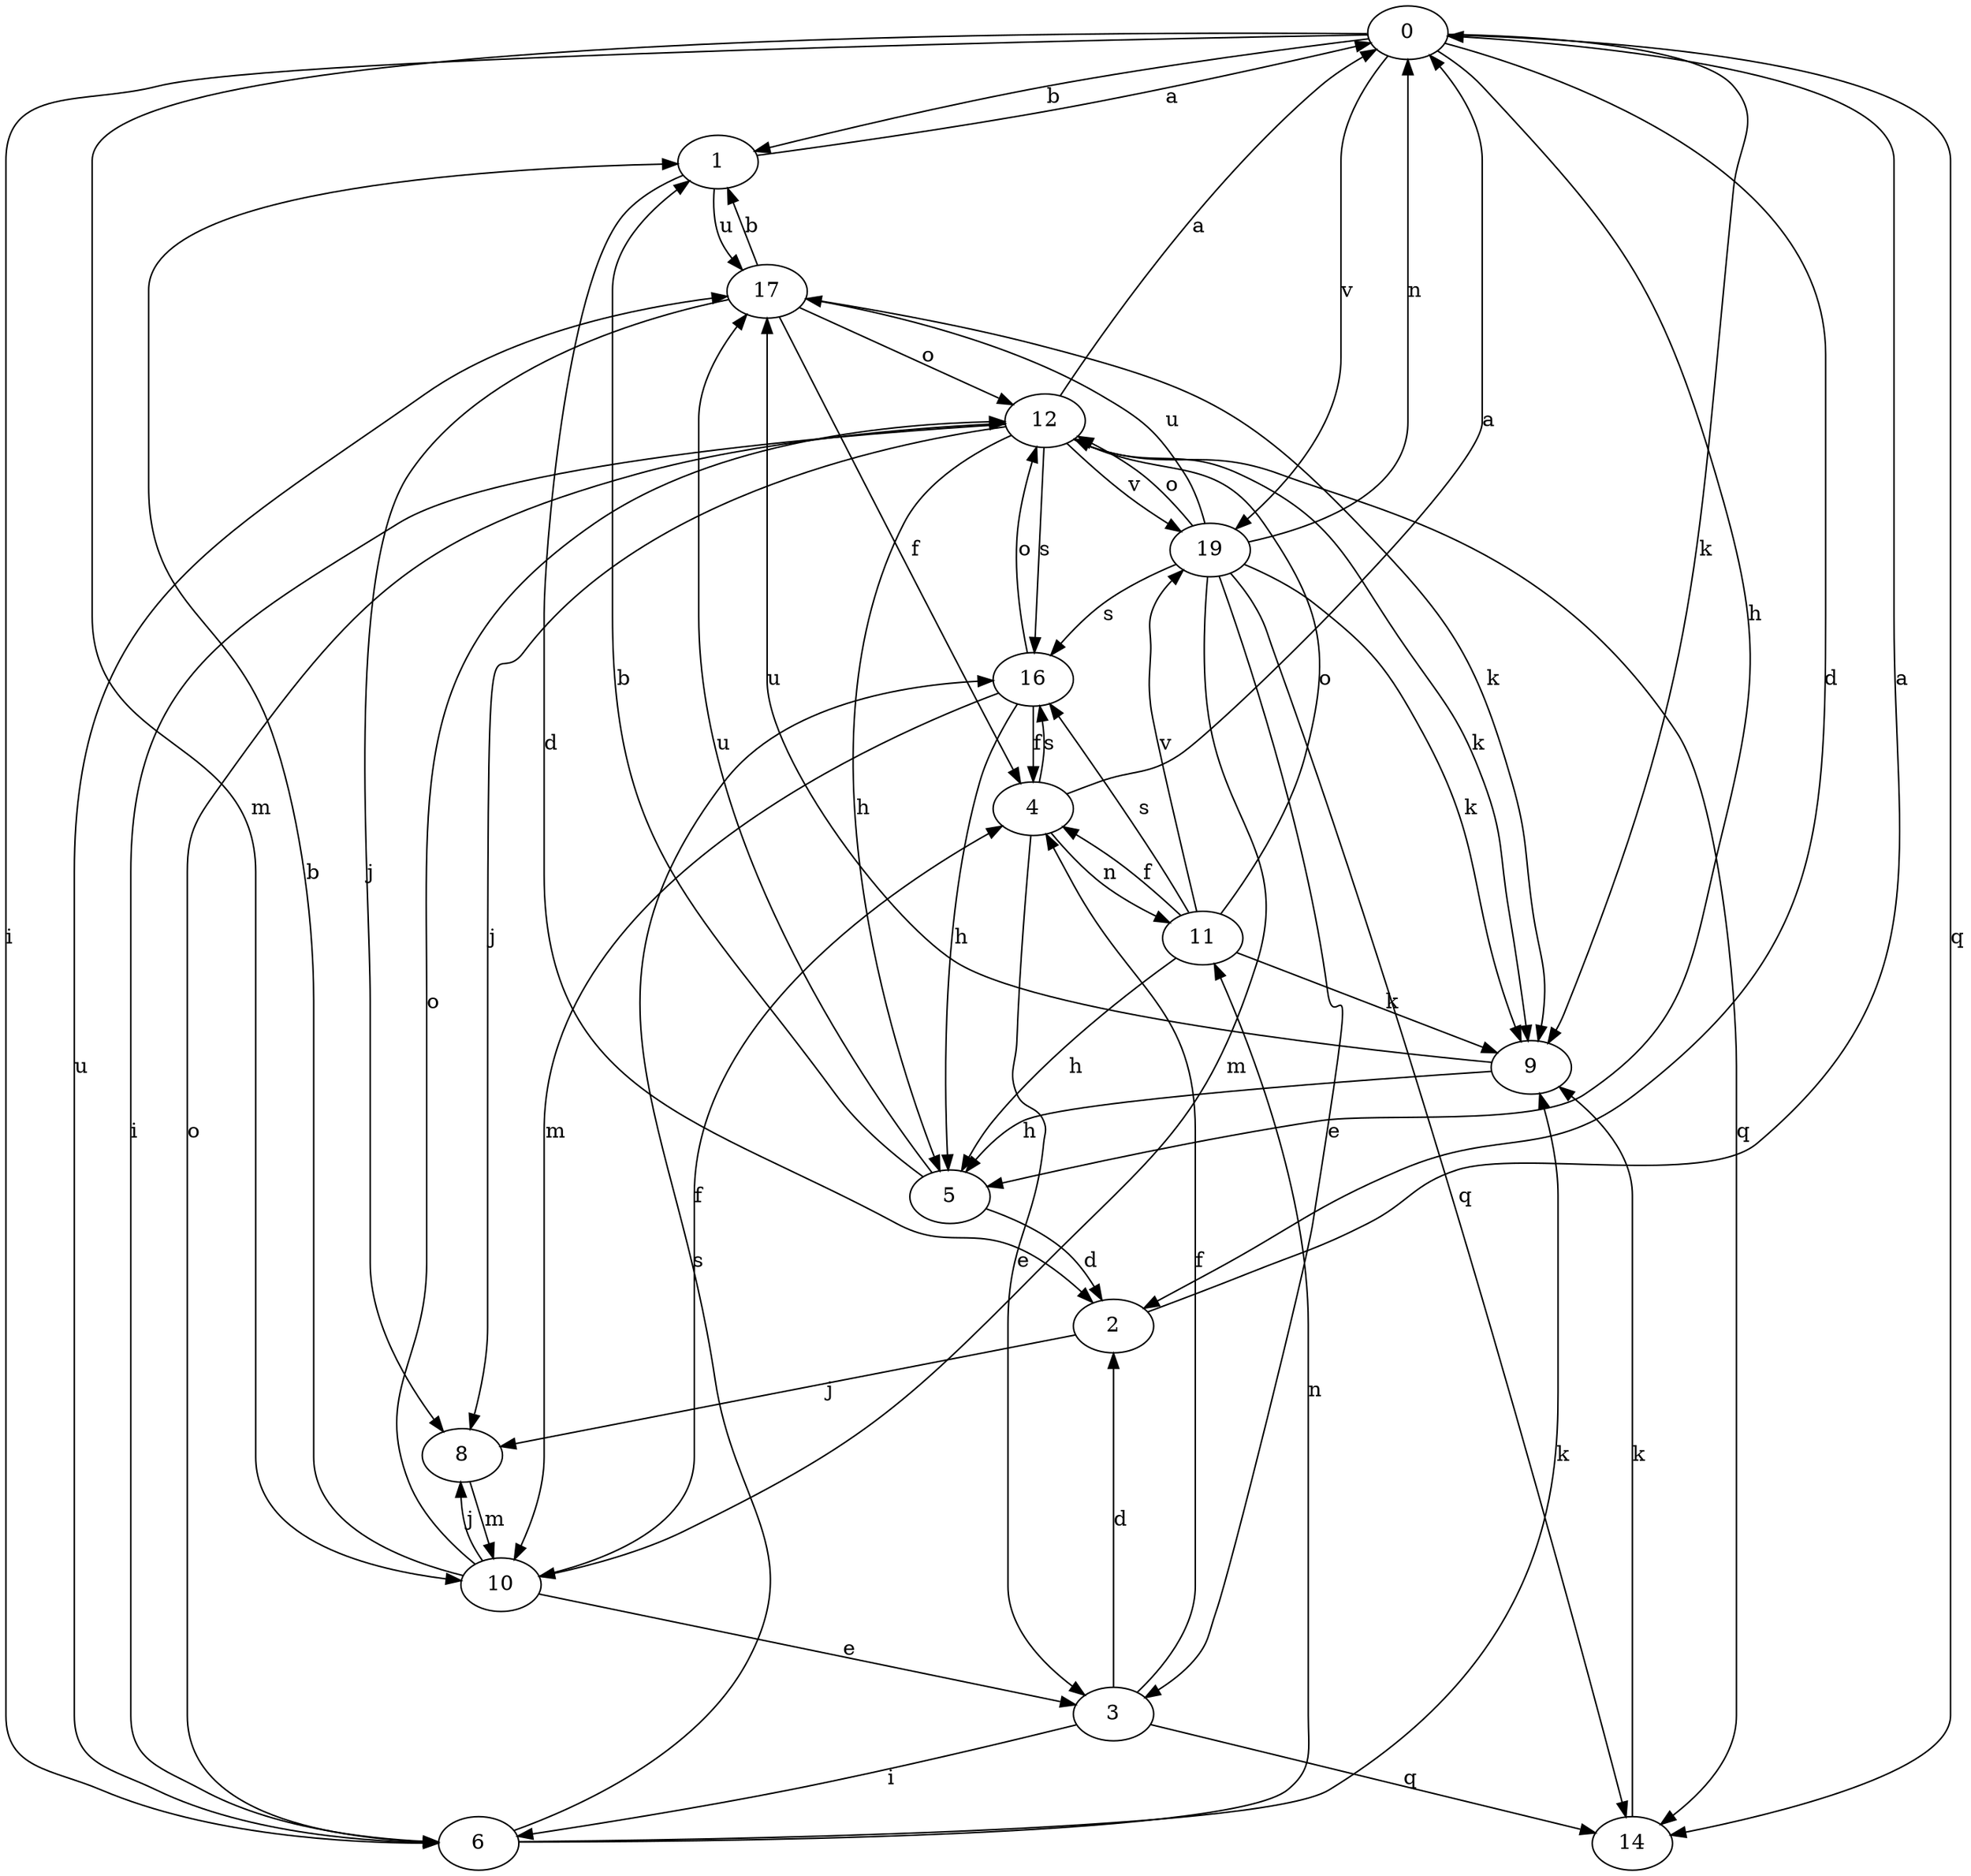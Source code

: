 strict digraph  {
0;
1;
2;
3;
4;
5;
6;
8;
9;
10;
11;
12;
14;
16;
17;
19;
0 -> 1  [label=b];
0 -> 2  [label=d];
0 -> 5  [label=h];
0 -> 6  [label=i];
0 -> 9  [label=k];
0 -> 10  [label=m];
0 -> 14  [label=q];
0 -> 19  [label=v];
1 -> 0  [label=a];
1 -> 2  [label=d];
1 -> 17  [label=u];
2 -> 0  [label=a];
2 -> 8  [label=j];
3 -> 2  [label=d];
3 -> 4  [label=f];
3 -> 6  [label=i];
3 -> 14  [label=q];
4 -> 0  [label=a];
4 -> 3  [label=e];
4 -> 11  [label=n];
4 -> 16  [label=s];
5 -> 1  [label=b];
5 -> 2  [label=d];
5 -> 17  [label=u];
6 -> 9  [label=k];
6 -> 11  [label=n];
6 -> 12  [label=o];
6 -> 16  [label=s];
6 -> 17  [label=u];
8 -> 10  [label=m];
9 -> 5  [label=h];
9 -> 17  [label=u];
10 -> 1  [label=b];
10 -> 3  [label=e];
10 -> 4  [label=f];
10 -> 8  [label=j];
10 -> 12  [label=o];
11 -> 4  [label=f];
11 -> 5  [label=h];
11 -> 9  [label=k];
11 -> 12  [label=o];
11 -> 16  [label=s];
11 -> 19  [label=v];
12 -> 0  [label=a];
12 -> 5  [label=h];
12 -> 6  [label=i];
12 -> 8  [label=j];
12 -> 9  [label=k];
12 -> 14  [label=q];
12 -> 16  [label=s];
12 -> 19  [label=v];
14 -> 9  [label=k];
16 -> 4  [label=f];
16 -> 5  [label=h];
16 -> 10  [label=m];
16 -> 12  [label=o];
17 -> 1  [label=b];
17 -> 4  [label=f];
17 -> 8  [label=j];
17 -> 9  [label=k];
17 -> 12  [label=o];
19 -> 3  [label=e];
19 -> 9  [label=k];
19 -> 10  [label=m];
19 -> 12  [label=o];
19 -> 14  [label=q];
19 -> 16  [label=s];
19 -> 17  [label=u];
19 -> 0  [label=n];
}
